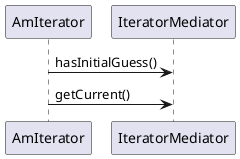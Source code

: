 @startuml


AmIterator -> IteratorMediator: hasInitialGuess() 

AmIterator -> IteratorMediator: getCurrent()

@enduml